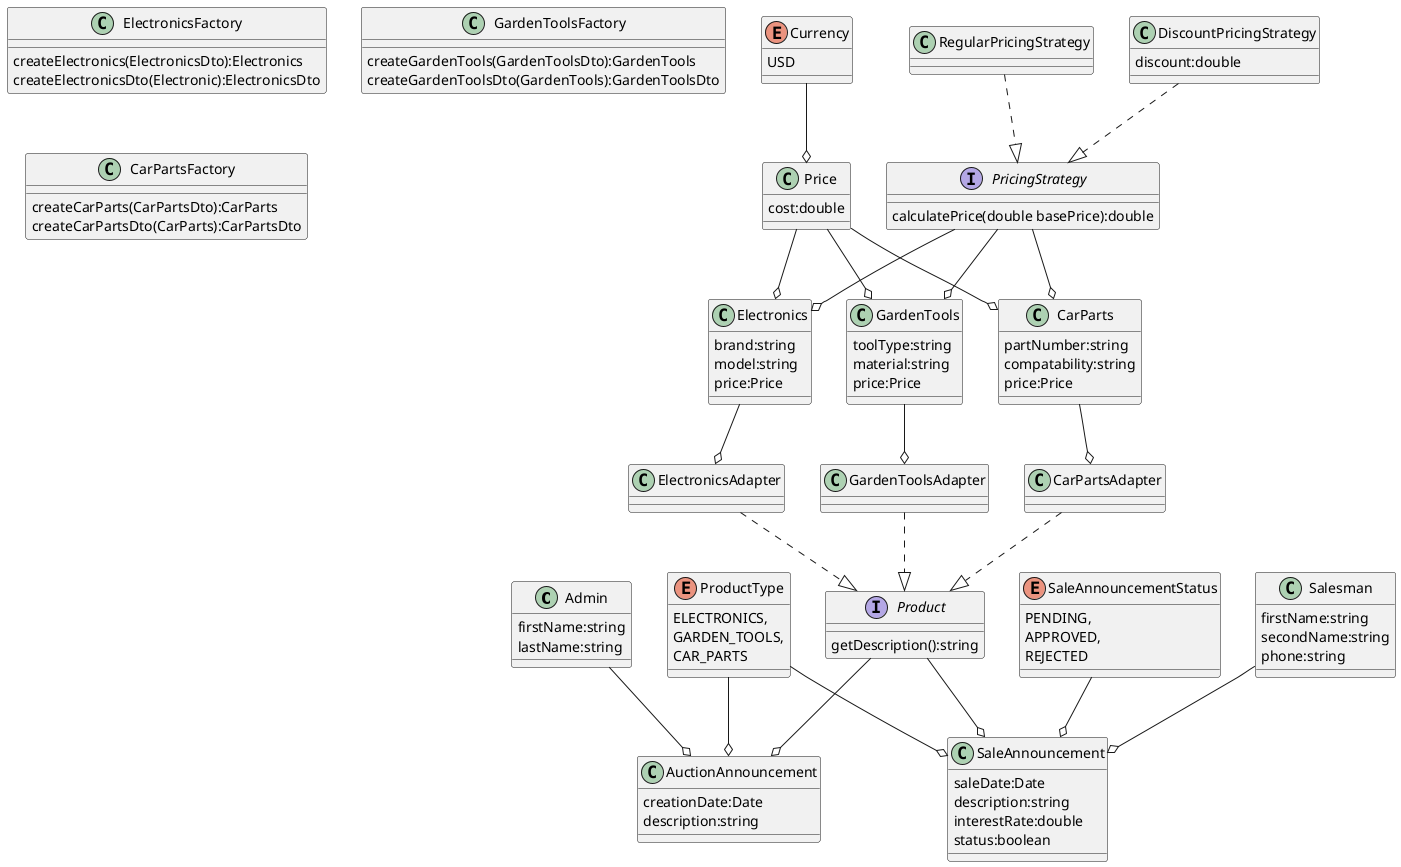 @startuml
'https://plantuml.com/class-diagram

class Admin {
firstName:string
lastName:string
}

enum Currency{
USD
}

class Price{
cost:double
}

interface Product{
getDescription():string
}


class Electronics{
brand:string
model:string
price:Price
}

class GardenTools{
toolType:string
material:string
price:Price
}

class CarParts{
partNumber:string
compatability:string
price:Price
}

class ElectronicsFactory{
createElectronics(ElectronicsDto):Electronics
createElectronicsDto(Electronic):ElectronicsDto
}

class GardenToolsFactory{
createGardenTools(GardenToolsDto):GardenTools
createGardenToolsDto(GardenTools):GardenToolsDto
}

class CarPartsFactory{
createCarParts(CarPartsDto):CarParts
createCarPartsDto(CarParts):CarPartsDto
}

class ElectronicsAdapter{
}

class GardenToolsAdapter{
}

class CarPartsAdapter{
}

class AuctionAnnouncement{
creationDate:Date
description:string
}

class Salesman{
firstName:string
secondName:string
phone:string
}

enum ProductType{
ELECTRONICS,
GARDEN_TOOLS,
CAR_PARTS
}

enum SaleAnnouncementStatus{
PENDING,
APPROVED,
REJECTED
}

class SaleAnnouncement{
saleDate:Date
description:string
interestRate:double
status:boolean
}

interface PricingStrategy{
calculatePrice(double basePrice):double
}

class RegularPricingStrategy{
}

class DiscountPricingStrategy {
discount:double
}


Admin --o AuctionAnnouncement
Product --o AuctionAnnouncement
Currency --o Price
Price --o Electronics
Price --o GardenTools
Price --o CarParts
Salesman --o SaleAnnouncement
Product --o SaleAnnouncement
Electronics --o ElectronicsAdapter
ElectronicsAdapter ..|> Product
GardenTools --o GardenToolsAdapter
GardenToolsAdapter ..|> Product
CarParts --o CarPartsAdapter
CarPartsAdapter ..|> Product
ProductType --o SaleAnnouncement
SaleAnnouncementStatus --o SaleAnnouncement
RegularPricingStrategy ..|> PricingStrategy
DiscountPricingStrategy ..|> PricingStrategy
PricingStrategy--o Electronics
PricingStrategy--o GardenTools
PricingStrategy--o CarParts
ProductType--o AuctionAnnouncement
@enduml
